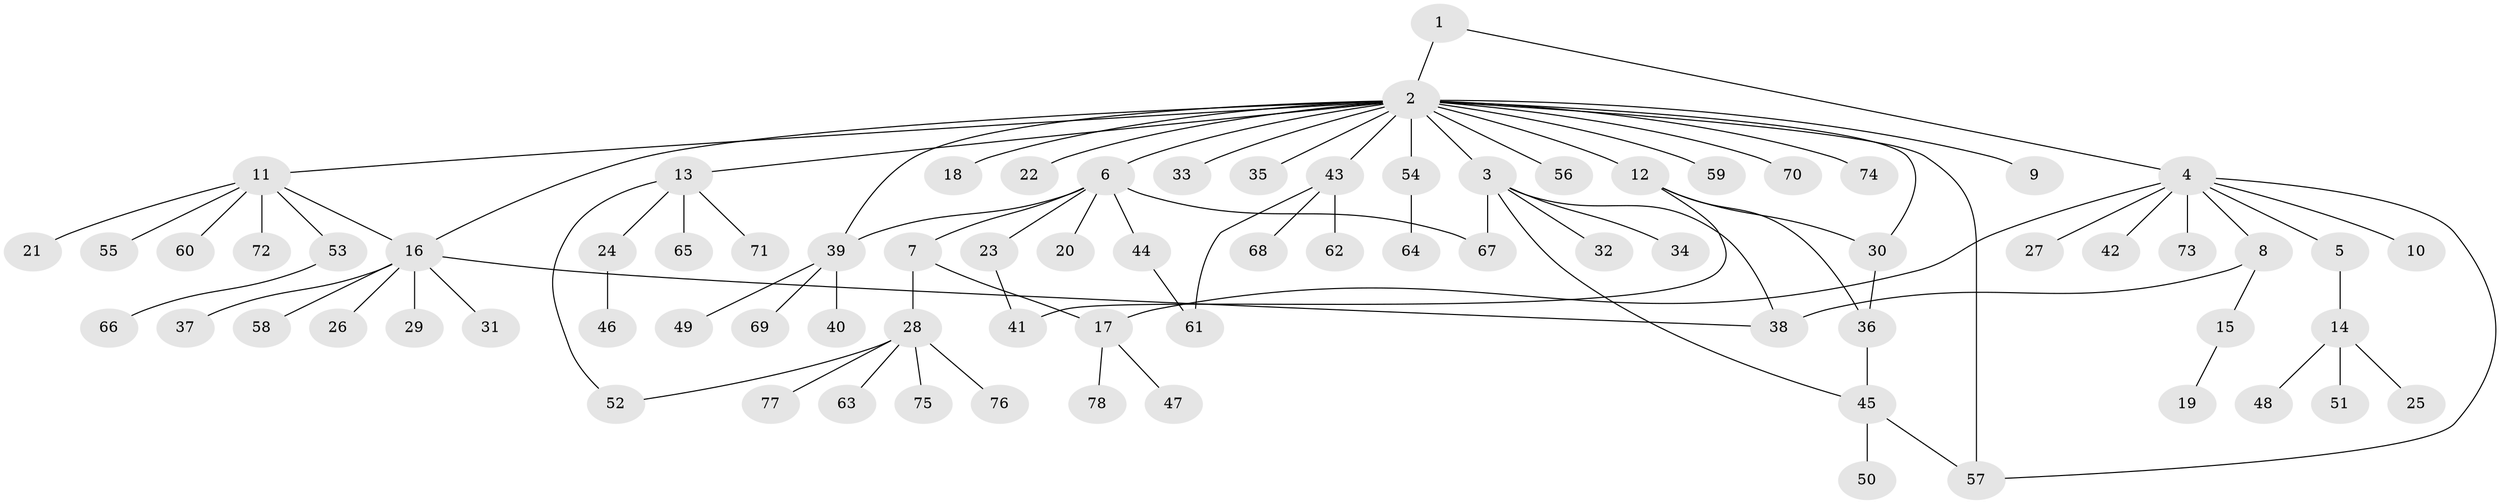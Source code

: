 // coarse degree distribution, {1: 0.8695652173913043, 2: 0.043478260869565216, 9: 0.043478260869565216, 13: 0.043478260869565216}
// Generated by graph-tools (version 1.1) at 2025/51/03/04/25 21:51:18]
// undirected, 78 vertices, 91 edges
graph export_dot {
graph [start="1"]
  node [color=gray90,style=filled];
  1;
  2;
  3;
  4;
  5;
  6;
  7;
  8;
  9;
  10;
  11;
  12;
  13;
  14;
  15;
  16;
  17;
  18;
  19;
  20;
  21;
  22;
  23;
  24;
  25;
  26;
  27;
  28;
  29;
  30;
  31;
  32;
  33;
  34;
  35;
  36;
  37;
  38;
  39;
  40;
  41;
  42;
  43;
  44;
  45;
  46;
  47;
  48;
  49;
  50;
  51;
  52;
  53;
  54;
  55;
  56;
  57;
  58;
  59;
  60;
  61;
  62;
  63;
  64;
  65;
  66;
  67;
  68;
  69;
  70;
  71;
  72;
  73;
  74;
  75;
  76;
  77;
  78;
  1 -- 2;
  1 -- 4;
  2 -- 3;
  2 -- 6;
  2 -- 9;
  2 -- 11;
  2 -- 12;
  2 -- 13;
  2 -- 16;
  2 -- 18;
  2 -- 22;
  2 -- 30;
  2 -- 33;
  2 -- 35;
  2 -- 39;
  2 -- 43;
  2 -- 54;
  2 -- 56;
  2 -- 57;
  2 -- 59;
  2 -- 70;
  2 -- 74;
  3 -- 32;
  3 -- 34;
  3 -- 38;
  3 -- 45;
  3 -- 67;
  4 -- 5;
  4 -- 8;
  4 -- 10;
  4 -- 17;
  4 -- 27;
  4 -- 42;
  4 -- 57;
  4 -- 73;
  5 -- 14;
  6 -- 7;
  6 -- 20;
  6 -- 23;
  6 -- 39;
  6 -- 44;
  6 -- 67;
  7 -- 17;
  7 -- 28;
  8 -- 15;
  8 -- 38;
  11 -- 16;
  11 -- 21;
  11 -- 53;
  11 -- 55;
  11 -- 60;
  11 -- 72;
  12 -- 30;
  12 -- 36;
  12 -- 41;
  13 -- 24;
  13 -- 52;
  13 -- 65;
  13 -- 71;
  14 -- 25;
  14 -- 48;
  14 -- 51;
  15 -- 19;
  16 -- 26;
  16 -- 29;
  16 -- 31;
  16 -- 37;
  16 -- 38;
  16 -- 58;
  17 -- 47;
  17 -- 78;
  23 -- 41;
  24 -- 46;
  28 -- 52;
  28 -- 63;
  28 -- 75;
  28 -- 76;
  28 -- 77;
  30 -- 36;
  36 -- 45;
  39 -- 40;
  39 -- 49;
  39 -- 69;
  43 -- 61;
  43 -- 62;
  43 -- 68;
  44 -- 61;
  45 -- 50;
  45 -- 57;
  53 -- 66;
  54 -- 64;
}
